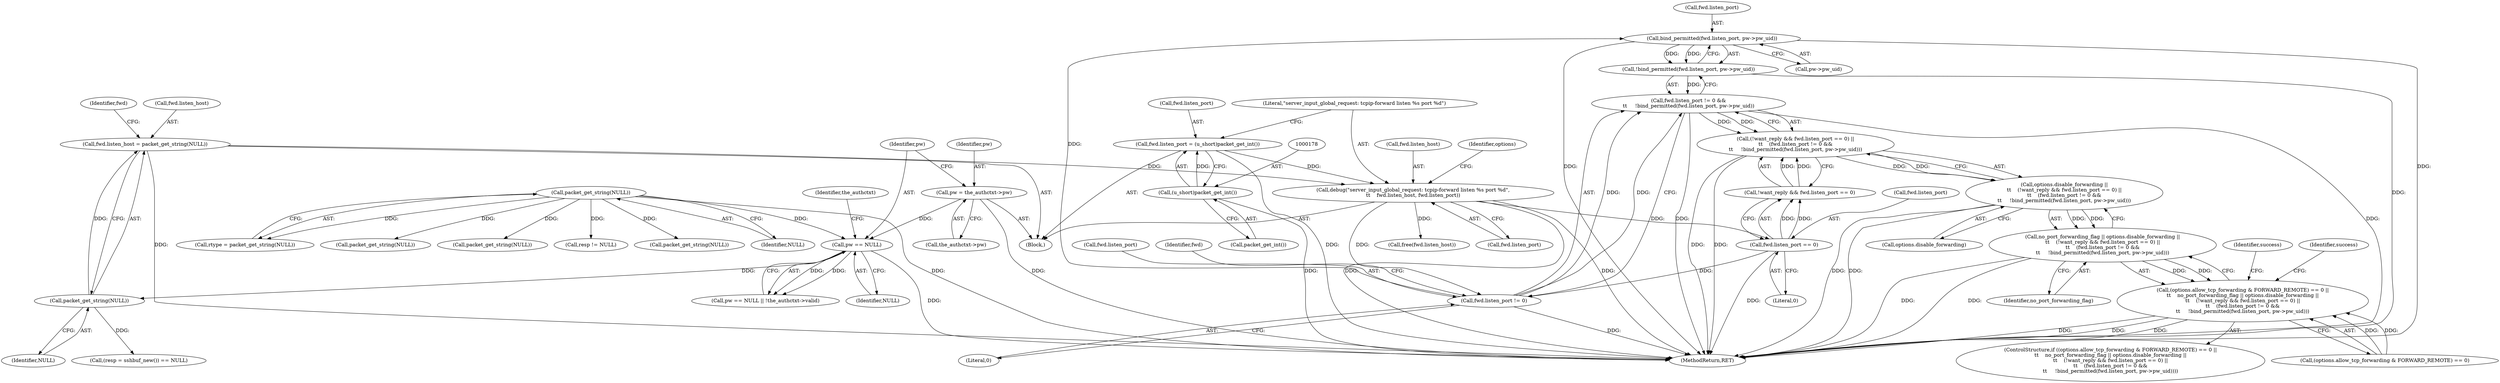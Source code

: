 digraph "0_src_c76fac666ea038753294f2ac94d310f8adece9ce@pointer" {
"1000219" [label="(Call,bind_permitted(fwd.listen_port, pw->pw_uid))"];
"1000213" [label="(Call,fwd.listen_port != 0)"];
"1000180" [label="(Call,debug(\"server_input_global_request: tcpip-forward listen %s port %d\",\n\t\t    fwd.listen_host, fwd.listen_port))"];
"1000167" [label="(Call,fwd.listen_host = packet_get_string(NULL))"];
"1000171" [label="(Call,packet_get_string(NULL))"];
"1000152" [label="(Call,pw == NULL)"];
"1000145" [label="(Call,pw = the_authctxt->pw)"];
"1000127" [label="(Call,packet_get_string(NULL))"];
"1000173" [label="(Call,fwd.listen_port = (u_short)packet_get_int())"];
"1000177" [label="(Call,(u_short)packet_get_int())"];
"1000207" [label="(Call,fwd.listen_port == 0)"];
"1000218" [label="(Call,!bind_permitted(fwd.listen_port, pw->pw_uid))"];
"1000212" [label="(Call,fwd.listen_port != 0 &&\n\t\t     !bind_permitted(fwd.listen_port, pw->pw_uid))"];
"1000203" [label="(Call,(!want_reply && fwd.listen_port == 0) ||\n\t\t    (fwd.listen_port != 0 &&\n\t\t     !bind_permitted(fwd.listen_port, pw->pw_uid)))"];
"1000199" [label="(Call,options.disable_forwarding ||\n\t\t    (!want_reply && fwd.listen_port == 0) ||\n\t\t    (fwd.listen_port != 0 &&\n\t\t     !bind_permitted(fwd.listen_port, pw->pw_uid)))"];
"1000197" [label="(Call,no_port_forwarding_flag || options.disable_forwarding ||\n\t\t    (!want_reply && fwd.listen_port == 0) ||\n\t\t    (fwd.listen_port != 0 &&\n\t\t     !bind_permitted(fwd.listen_port, pw->pw_uid)))"];
"1000189" [label="(Call,(options.allow_tcp_forwarding & FORWARD_REMOTE) == 0 ||\n\t\t    no_port_forwarding_flag || options.disable_forwarding ||\n\t\t    (!want_reply && fwd.listen_port == 0) ||\n\t\t    (fwd.listen_port != 0 &&\n\t\t     !bind_permitted(fwd.listen_port, pw->pw_uid)))"];
"1000173" [label="(Call,fwd.listen_port = (u_short)packet_get_int())"];
"1000294" [label="(Call,packet_get_string(NULL))"];
"1000204" [label="(Call,!want_reply && fwd.listen_port == 0)"];
"1000190" [label="(Call,(options.allow_tcp_forwarding & FORWARD_REMOTE) == 0)"];
"1000177" [label="(Call,(u_short)packet_get_int())"];
"1000477" [label="(MethodReturn,RET)"];
"1000128" [label="(Identifier,NULL)"];
"1000220" [label="(Call,fwd.listen_port)"];
"1000168" [label="(Call,fwd.listen_host)"];
"1000218" [label="(Call,!bind_permitted(fwd.listen_port, pw->pw_uid))"];
"1000200" [label="(Call,options.disable_forwarding)"];
"1000203" [label="(Call,(!want_reply && fwd.listen_port == 0) ||\n\t\t    (fwd.listen_port != 0 &&\n\t\t     !bind_permitted(fwd.listen_port, pw->pw_uid)))"];
"1000152" [label="(Call,pw == NULL)"];
"1000125" [label="(Call,rtype = packet_get_string(NULL))"];
"1000212" [label="(Call,fwd.listen_port != 0 &&\n\t\t     !bind_permitted(fwd.listen_port, pw->pw_uid))"];
"1000182" [label="(Call,fwd.listen_host)"];
"1000174" [label="(Call,fwd.listen_port)"];
"1000198" [label="(Identifier,no_port_forwarding_flag)"];
"1000142" [label="(Block,)"];
"1000219" [label="(Call,bind_permitted(fwd.listen_port, pw->pw_uid))"];
"1000250" [label="(Call,(resp = sshbuf_new()) == NULL)"];
"1000145" [label="(Call,pw = the_authctxt->pw)"];
"1000171" [label="(Call,packet_get_string(NULL))"];
"1000217" [label="(Literal,0)"];
"1000214" [label="(Call,fwd.listen_port)"];
"1000157" [label="(Identifier,the_authctxt)"];
"1000127" [label="(Call,packet_get_string(NULL))"];
"1000211" [label="(Literal,0)"];
"1000197" [label="(Call,no_port_forwarding_flag || options.disable_forwarding ||\n\t\t    (!want_reply && fwd.listen_port == 0) ||\n\t\t    (fwd.listen_port != 0 &&\n\t\t     !bind_permitted(fwd.listen_port, pw->pw_uid)))"];
"1000199" [label="(Call,options.disable_forwarding ||\n\t\t    (!want_reply && fwd.listen_port == 0) ||\n\t\t    (fwd.listen_port != 0 &&\n\t\t     !bind_permitted(fwd.listen_port, pw->pw_uid)))"];
"1000189" [label="(Call,(options.allow_tcp_forwarding & FORWARD_REMOTE) == 0 ||\n\t\t    no_port_forwarding_flag || options.disable_forwarding ||\n\t\t    (!want_reply && fwd.listen_port == 0) ||\n\t\t    (fwd.listen_port != 0 &&\n\t\t     !bind_permitted(fwd.listen_port, pw->pw_uid)))"];
"1000213" [label="(Call,fwd.listen_port != 0)"];
"1000405" [label="(Call,packet_get_string(NULL))"];
"1000146" [label="(Identifier,pw)"];
"1000235" [label="(Identifier,success)"];
"1000221" [label="(Identifier,fwd)"];
"1000245" [label="(Call,free(fwd.listen_host))"];
"1000175" [label="(Identifier,fwd)"];
"1000180" [label="(Call,debug(\"server_input_global_request: tcpip-forward listen %s port %d\",\n\t\t    fwd.listen_host, fwd.listen_port))"];
"1000228" [label="(Identifier,success)"];
"1000153" [label="(Identifier,pw)"];
"1000223" [label="(Call,pw->pw_uid)"];
"1000340" [label="(Call,packet_get_string(NULL))"];
"1000154" [label="(Identifier,NULL)"];
"1000208" [label="(Call,fwd.listen_port)"];
"1000172" [label="(Identifier,NULL)"];
"1000188" [label="(ControlStructure,if ((options.allow_tcp_forwarding & FORWARD_REMOTE) == 0 ||\n\t\t    no_port_forwarding_flag || options.disable_forwarding ||\n\t\t    (!want_reply && fwd.listen_port == 0) ||\n\t\t    (fwd.listen_port != 0 &&\n\t\t     !bind_permitted(fwd.listen_port, pw->pw_uid))))"];
"1000147" [label="(Call,the_authctxt->pw)"];
"1000179" [label="(Call,packet_get_int())"];
"1000181" [label="(Literal,\"server_input_global_request: tcpip-forward listen %s port %d\")"];
"1000193" [label="(Identifier,options)"];
"1000167" [label="(Call,fwd.listen_host = packet_get_string(NULL))"];
"1000185" [label="(Call,fwd.listen_port)"];
"1000151" [label="(Call,pw == NULL || !the_authctxt->valid)"];
"1000207" [label="(Call,fwd.listen_port == 0)"];
"1000460" [label="(Call,resp != NULL)"];
"1000219" -> "1000218"  [label="AST: "];
"1000219" -> "1000223"  [label="CFG: "];
"1000220" -> "1000219"  [label="AST: "];
"1000223" -> "1000219"  [label="AST: "];
"1000218" -> "1000219"  [label="CFG: "];
"1000219" -> "1000477"  [label="DDG: "];
"1000219" -> "1000477"  [label="DDG: "];
"1000219" -> "1000218"  [label="DDG: "];
"1000219" -> "1000218"  [label="DDG: "];
"1000213" -> "1000219"  [label="DDG: "];
"1000213" -> "1000212"  [label="AST: "];
"1000213" -> "1000217"  [label="CFG: "];
"1000214" -> "1000213"  [label="AST: "];
"1000217" -> "1000213"  [label="AST: "];
"1000221" -> "1000213"  [label="CFG: "];
"1000212" -> "1000213"  [label="CFG: "];
"1000213" -> "1000477"  [label="DDG: "];
"1000213" -> "1000212"  [label="DDG: "];
"1000213" -> "1000212"  [label="DDG: "];
"1000180" -> "1000213"  [label="DDG: "];
"1000207" -> "1000213"  [label="DDG: "];
"1000180" -> "1000142"  [label="AST: "];
"1000180" -> "1000185"  [label="CFG: "];
"1000181" -> "1000180"  [label="AST: "];
"1000182" -> "1000180"  [label="AST: "];
"1000185" -> "1000180"  [label="AST: "];
"1000193" -> "1000180"  [label="CFG: "];
"1000180" -> "1000477"  [label="DDG: "];
"1000180" -> "1000477"  [label="DDG: "];
"1000167" -> "1000180"  [label="DDG: "];
"1000173" -> "1000180"  [label="DDG: "];
"1000180" -> "1000207"  [label="DDG: "];
"1000180" -> "1000245"  [label="DDG: "];
"1000167" -> "1000142"  [label="AST: "];
"1000167" -> "1000171"  [label="CFG: "];
"1000168" -> "1000167"  [label="AST: "];
"1000171" -> "1000167"  [label="AST: "];
"1000175" -> "1000167"  [label="CFG: "];
"1000167" -> "1000477"  [label="DDG: "];
"1000171" -> "1000167"  [label="DDG: "];
"1000171" -> "1000172"  [label="CFG: "];
"1000172" -> "1000171"  [label="AST: "];
"1000152" -> "1000171"  [label="DDG: "];
"1000171" -> "1000250"  [label="DDG: "];
"1000152" -> "1000151"  [label="AST: "];
"1000152" -> "1000154"  [label="CFG: "];
"1000153" -> "1000152"  [label="AST: "];
"1000154" -> "1000152"  [label="AST: "];
"1000157" -> "1000152"  [label="CFG: "];
"1000151" -> "1000152"  [label="CFG: "];
"1000152" -> "1000477"  [label="DDG: "];
"1000152" -> "1000151"  [label="DDG: "];
"1000152" -> "1000151"  [label="DDG: "];
"1000145" -> "1000152"  [label="DDG: "];
"1000127" -> "1000152"  [label="DDG: "];
"1000145" -> "1000142"  [label="AST: "];
"1000145" -> "1000147"  [label="CFG: "];
"1000146" -> "1000145"  [label="AST: "];
"1000147" -> "1000145"  [label="AST: "];
"1000153" -> "1000145"  [label="CFG: "];
"1000145" -> "1000477"  [label="DDG: "];
"1000127" -> "1000125"  [label="AST: "];
"1000127" -> "1000128"  [label="CFG: "];
"1000128" -> "1000127"  [label="AST: "];
"1000125" -> "1000127"  [label="CFG: "];
"1000127" -> "1000477"  [label="DDG: "];
"1000127" -> "1000125"  [label="DDG: "];
"1000127" -> "1000294"  [label="DDG: "];
"1000127" -> "1000340"  [label="DDG: "];
"1000127" -> "1000405"  [label="DDG: "];
"1000127" -> "1000460"  [label="DDG: "];
"1000173" -> "1000142"  [label="AST: "];
"1000173" -> "1000177"  [label="CFG: "];
"1000174" -> "1000173"  [label="AST: "];
"1000177" -> "1000173"  [label="AST: "];
"1000181" -> "1000173"  [label="CFG: "];
"1000173" -> "1000477"  [label="DDG: "];
"1000177" -> "1000173"  [label="DDG: "];
"1000177" -> "1000179"  [label="CFG: "];
"1000178" -> "1000177"  [label="AST: "];
"1000179" -> "1000177"  [label="AST: "];
"1000177" -> "1000477"  [label="DDG: "];
"1000207" -> "1000204"  [label="AST: "];
"1000207" -> "1000211"  [label="CFG: "];
"1000208" -> "1000207"  [label="AST: "];
"1000211" -> "1000207"  [label="AST: "];
"1000204" -> "1000207"  [label="CFG: "];
"1000207" -> "1000477"  [label="DDG: "];
"1000207" -> "1000204"  [label="DDG: "];
"1000207" -> "1000204"  [label="DDG: "];
"1000218" -> "1000212"  [label="AST: "];
"1000212" -> "1000218"  [label="CFG: "];
"1000218" -> "1000477"  [label="DDG: "];
"1000218" -> "1000212"  [label="DDG: "];
"1000212" -> "1000203"  [label="AST: "];
"1000203" -> "1000212"  [label="CFG: "];
"1000212" -> "1000477"  [label="DDG: "];
"1000212" -> "1000477"  [label="DDG: "];
"1000212" -> "1000203"  [label="DDG: "];
"1000212" -> "1000203"  [label="DDG: "];
"1000203" -> "1000199"  [label="AST: "];
"1000203" -> "1000204"  [label="CFG: "];
"1000204" -> "1000203"  [label="AST: "];
"1000199" -> "1000203"  [label="CFG: "];
"1000203" -> "1000477"  [label="DDG: "];
"1000203" -> "1000477"  [label="DDG: "];
"1000203" -> "1000199"  [label="DDG: "];
"1000203" -> "1000199"  [label="DDG: "];
"1000204" -> "1000203"  [label="DDG: "];
"1000204" -> "1000203"  [label="DDG: "];
"1000199" -> "1000197"  [label="AST: "];
"1000199" -> "1000200"  [label="CFG: "];
"1000200" -> "1000199"  [label="AST: "];
"1000197" -> "1000199"  [label="CFG: "];
"1000199" -> "1000477"  [label="DDG: "];
"1000199" -> "1000477"  [label="DDG: "];
"1000199" -> "1000197"  [label="DDG: "];
"1000199" -> "1000197"  [label="DDG: "];
"1000197" -> "1000189"  [label="AST: "];
"1000197" -> "1000198"  [label="CFG: "];
"1000198" -> "1000197"  [label="AST: "];
"1000189" -> "1000197"  [label="CFG: "];
"1000197" -> "1000477"  [label="DDG: "];
"1000197" -> "1000477"  [label="DDG: "];
"1000197" -> "1000189"  [label="DDG: "];
"1000197" -> "1000189"  [label="DDG: "];
"1000189" -> "1000188"  [label="AST: "];
"1000189" -> "1000190"  [label="CFG: "];
"1000190" -> "1000189"  [label="AST: "];
"1000228" -> "1000189"  [label="CFG: "];
"1000235" -> "1000189"  [label="CFG: "];
"1000189" -> "1000477"  [label="DDG: "];
"1000189" -> "1000477"  [label="DDG: "];
"1000189" -> "1000477"  [label="DDG: "];
"1000190" -> "1000189"  [label="DDG: "];
"1000190" -> "1000189"  [label="DDG: "];
}
